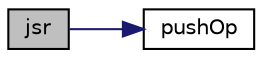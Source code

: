 digraph "jsr"
{
 // INTERACTIVE_SVG=YES
  edge [fontname="Helvetica",fontsize="10",labelfontname="Helvetica",labelfontsize="10"];
  node [fontname="Helvetica",fontsize="10",shape=record];
  rankdir="LR";
  Node3053 [label="jsr",height=0.2,width=0.4,color="black", fillcolor="grey75", style="filled", fontcolor="black"];
  Node3053 -> Node3054 [color="midnightblue",fontsize="10",style="solid",fontname="Helvetica"];
  Node3054 [label="pushOp",height=0.2,width=0.4,color="black", fillcolor="white", style="filled",URL="$frame_8c.html#a50993c39467516396b64a90eb81af0ba"];
}
